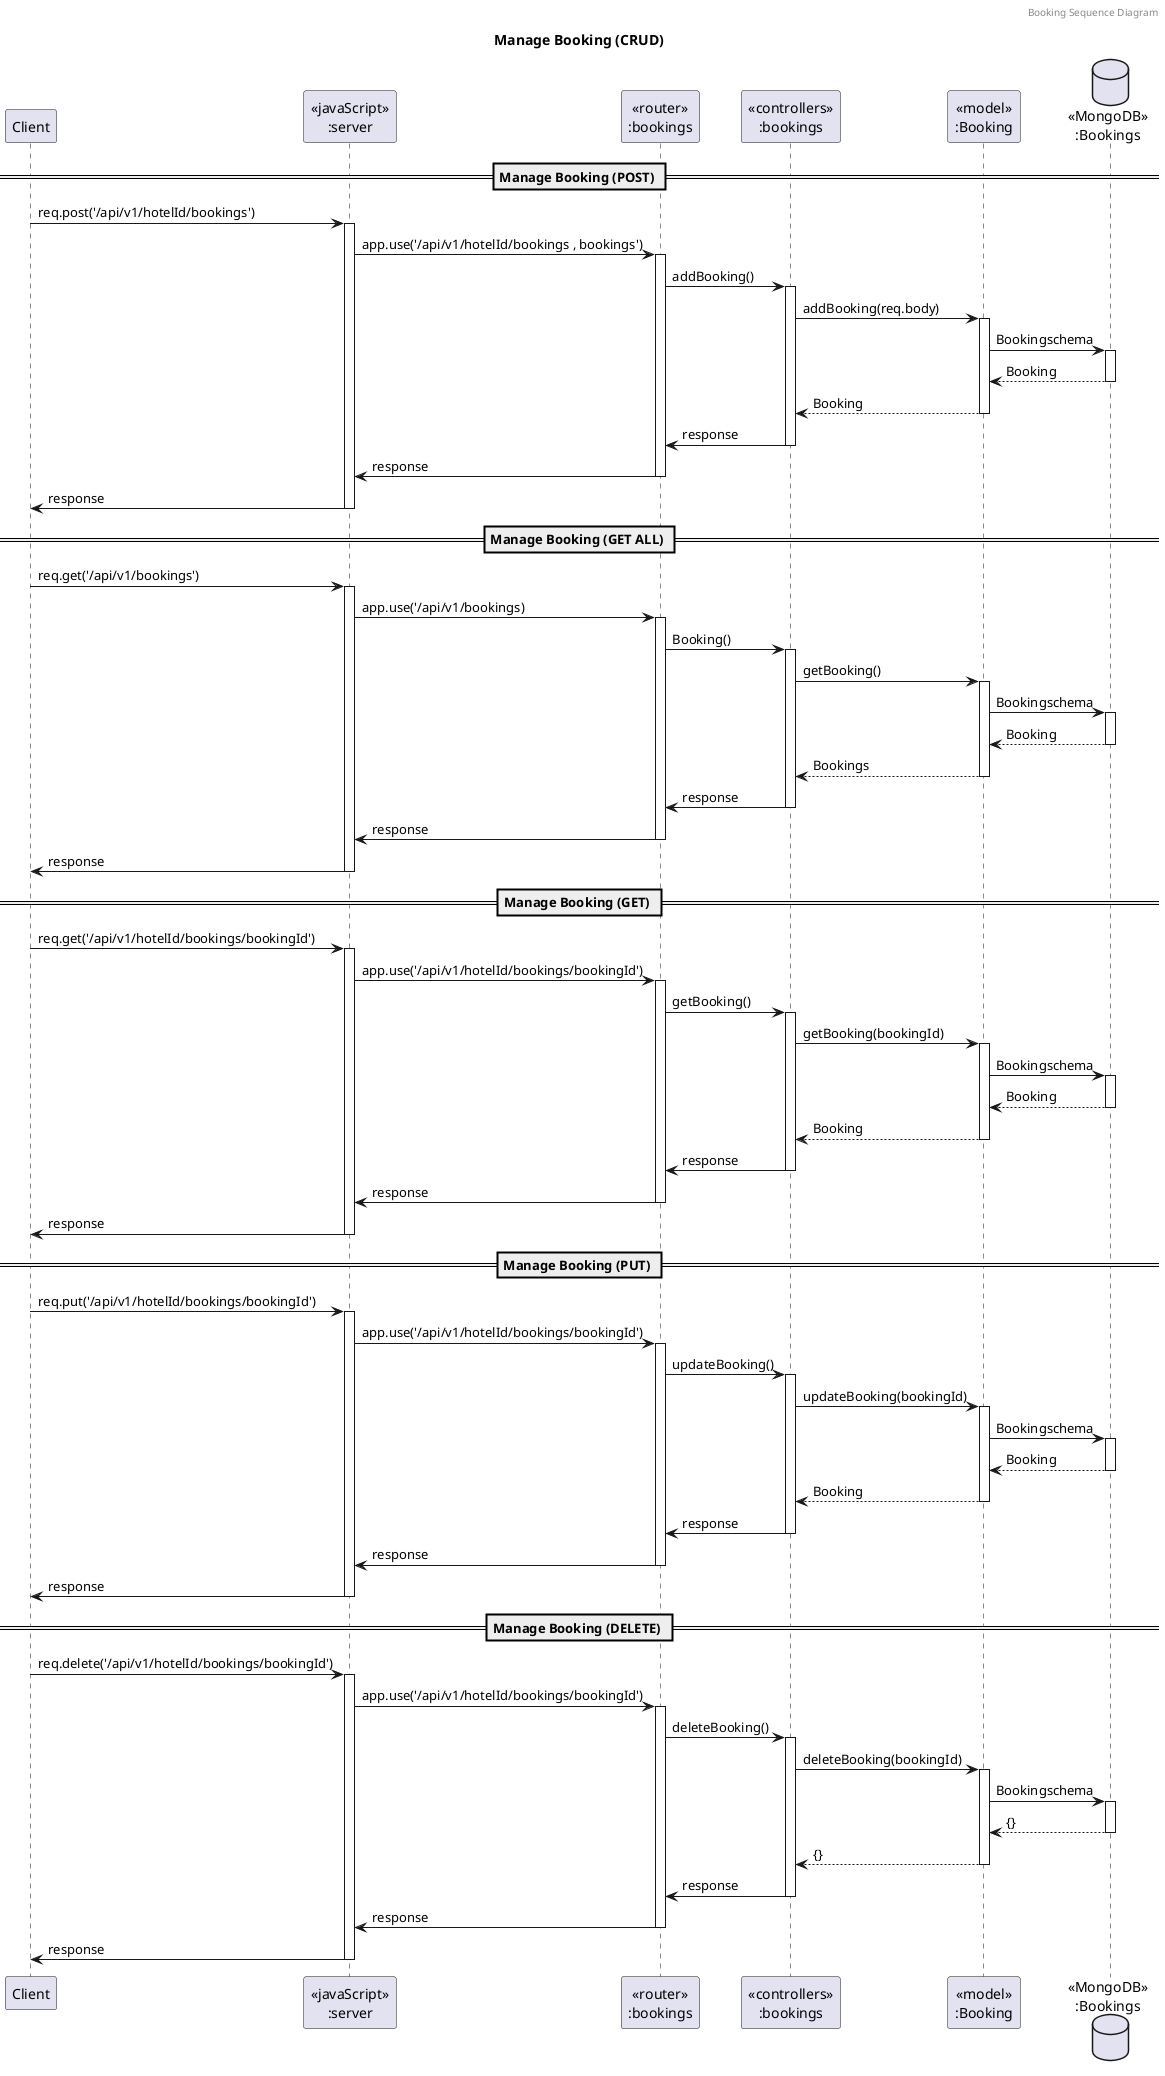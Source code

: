 @startuml Manage Booking (CRUD)

header Booking Sequence Diagram
title "Manage Booking (CRUD)"

participant "Client" as client
participant "<<javaScript>>\n:server" as server
participant "<<router>>\n:bookings" as routerBookings
participant "<<controllers>>\n:bookings" as controllersBookings
participant "<<model>>\n:Booking" as modelBooking
database "<<MongoDB>>\n:Bookings" as BookingsDatabase

== Manage Booking (POST) ==

client->server ++:req.post('/api/v1/hotelId/bookings')
server->routerBookings ++:app.use('/api/v1/hotelId/bookings , bookings')
routerBookings -> controllersBookings ++:addBooking()
controllersBookings->modelBooking ++:addBooking(req.body)
modelBooking ->BookingsDatabase ++: Bookingschema
BookingsDatabase --> modelBooking --: Booking
controllersBookings <-- modelBooking --: Booking
controllersBookings->routerBookings --:response
routerBookings->server --:response
server->client --:response

== Manage Booking (GET ALL) ==

client->server ++:req.get('/api/v1/bookings')
server->routerBookings ++:app.use('/api/v1/bookings)
routerBookings -> controllersBookings ++:Booking()
controllersBookings->modelBooking ++:getBooking()   
modelBooking ->BookingsDatabase ++: Bookingschema
BookingsDatabase --> modelBooking --: Booking
controllersBookings <-- modelBooking --: Bookings
controllersBookings->routerBookings --:response
routerBookings->server --:response
server->client --:response

== Manage Booking (GET) ==

client->server ++:req.get('/api/v1/hotelId/bookings/bookingId')
server->routerBookings ++:app.use('/api/v1/hotelId/bookings/bookingId')
routerBookings -> controllersBookings ++:getBooking()
controllersBookings->modelBooking ++:getBooking(bookingId)
modelBooking ->BookingsDatabase ++: Bookingschema
BookingsDatabase --> modelBooking --: Booking
controllersBookings <-- modelBooking --: Booking
controllersBookings->routerBookings --:response
routerBookings->server --:response
server->client --:response

== Manage Booking (PUT) ==

client->server ++:req.put('/api/v1/hotelId/bookings/bookingId')
server->routerBookings ++:app.use('/api/v1/hotelId/bookings/bookingId')
routerBookings -> controllersBookings ++:updateBooking()
controllersBookings->modelBooking ++:updateBooking(bookingId)
modelBooking ->BookingsDatabase ++: Bookingschema
BookingsDatabase --> modelBooking --: Booking
controllersBookings <-- modelBooking --: Booking
controllersBookings->routerBookings --:response
routerBookings->server --:response
server->client --:response

== Manage Booking (DELETE) ==

client->server ++:req.delete('/api/v1/hotelId/bookings/bookingId')
server->routerBookings ++:app.use('/api/v1/hotelId/bookings/bookingId')
routerBookings -> controllersBookings ++:deleteBooking()
controllersBookings->modelBooking ++:deleteBooking(bookingId)
modelBooking ->BookingsDatabase ++: Bookingschema
BookingsDatabase --> modelBooking --: {}
controllersBookings <-- modelBooking --: {}
controllersBookings->routerBookings --:response
routerBookings->server --:response
server->client --:response

@enduml